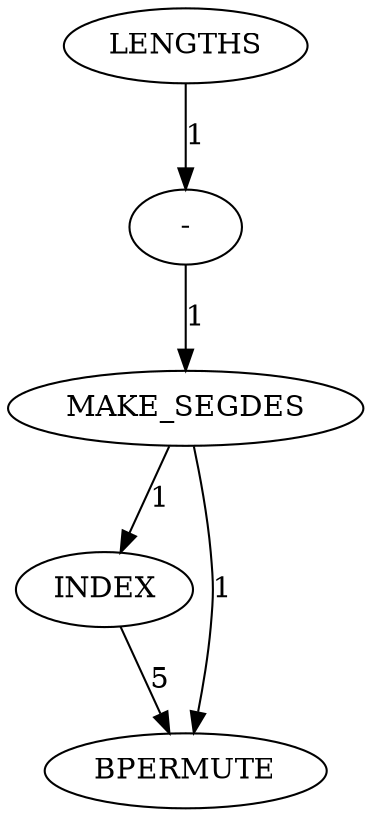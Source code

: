 digraph {
	convex_hull_large_grid_INST_5408 [label=INDEX cost=172]
	convex_hull_large_grid_INST_5402 [label="-" cost=86]
	convex_hull_large_grid_INST_5416 [label=BPERMUTE cost=172]
	convex_hull_large_grid_INST_5397 [label=LENGTHS cost=43]
	convex_hull_large_grid_INST_5403 [label=MAKE_SEGDES cost=43]
	convex_hull_large_grid_INST_5408 -> convex_hull_large_grid_INST_5416 [label=5 cost=5]
	convex_hull_large_grid_INST_5402 -> convex_hull_large_grid_INST_5403 [label=1 cost=1]
	convex_hull_large_grid_INST_5397 -> convex_hull_large_grid_INST_5402 [label=1 cost=1]
	convex_hull_large_grid_INST_5403 -> convex_hull_large_grid_INST_5408 [label=1 cost=1]
	convex_hull_large_grid_INST_5403 -> convex_hull_large_grid_INST_5416 [label=1 cost=1]
}
